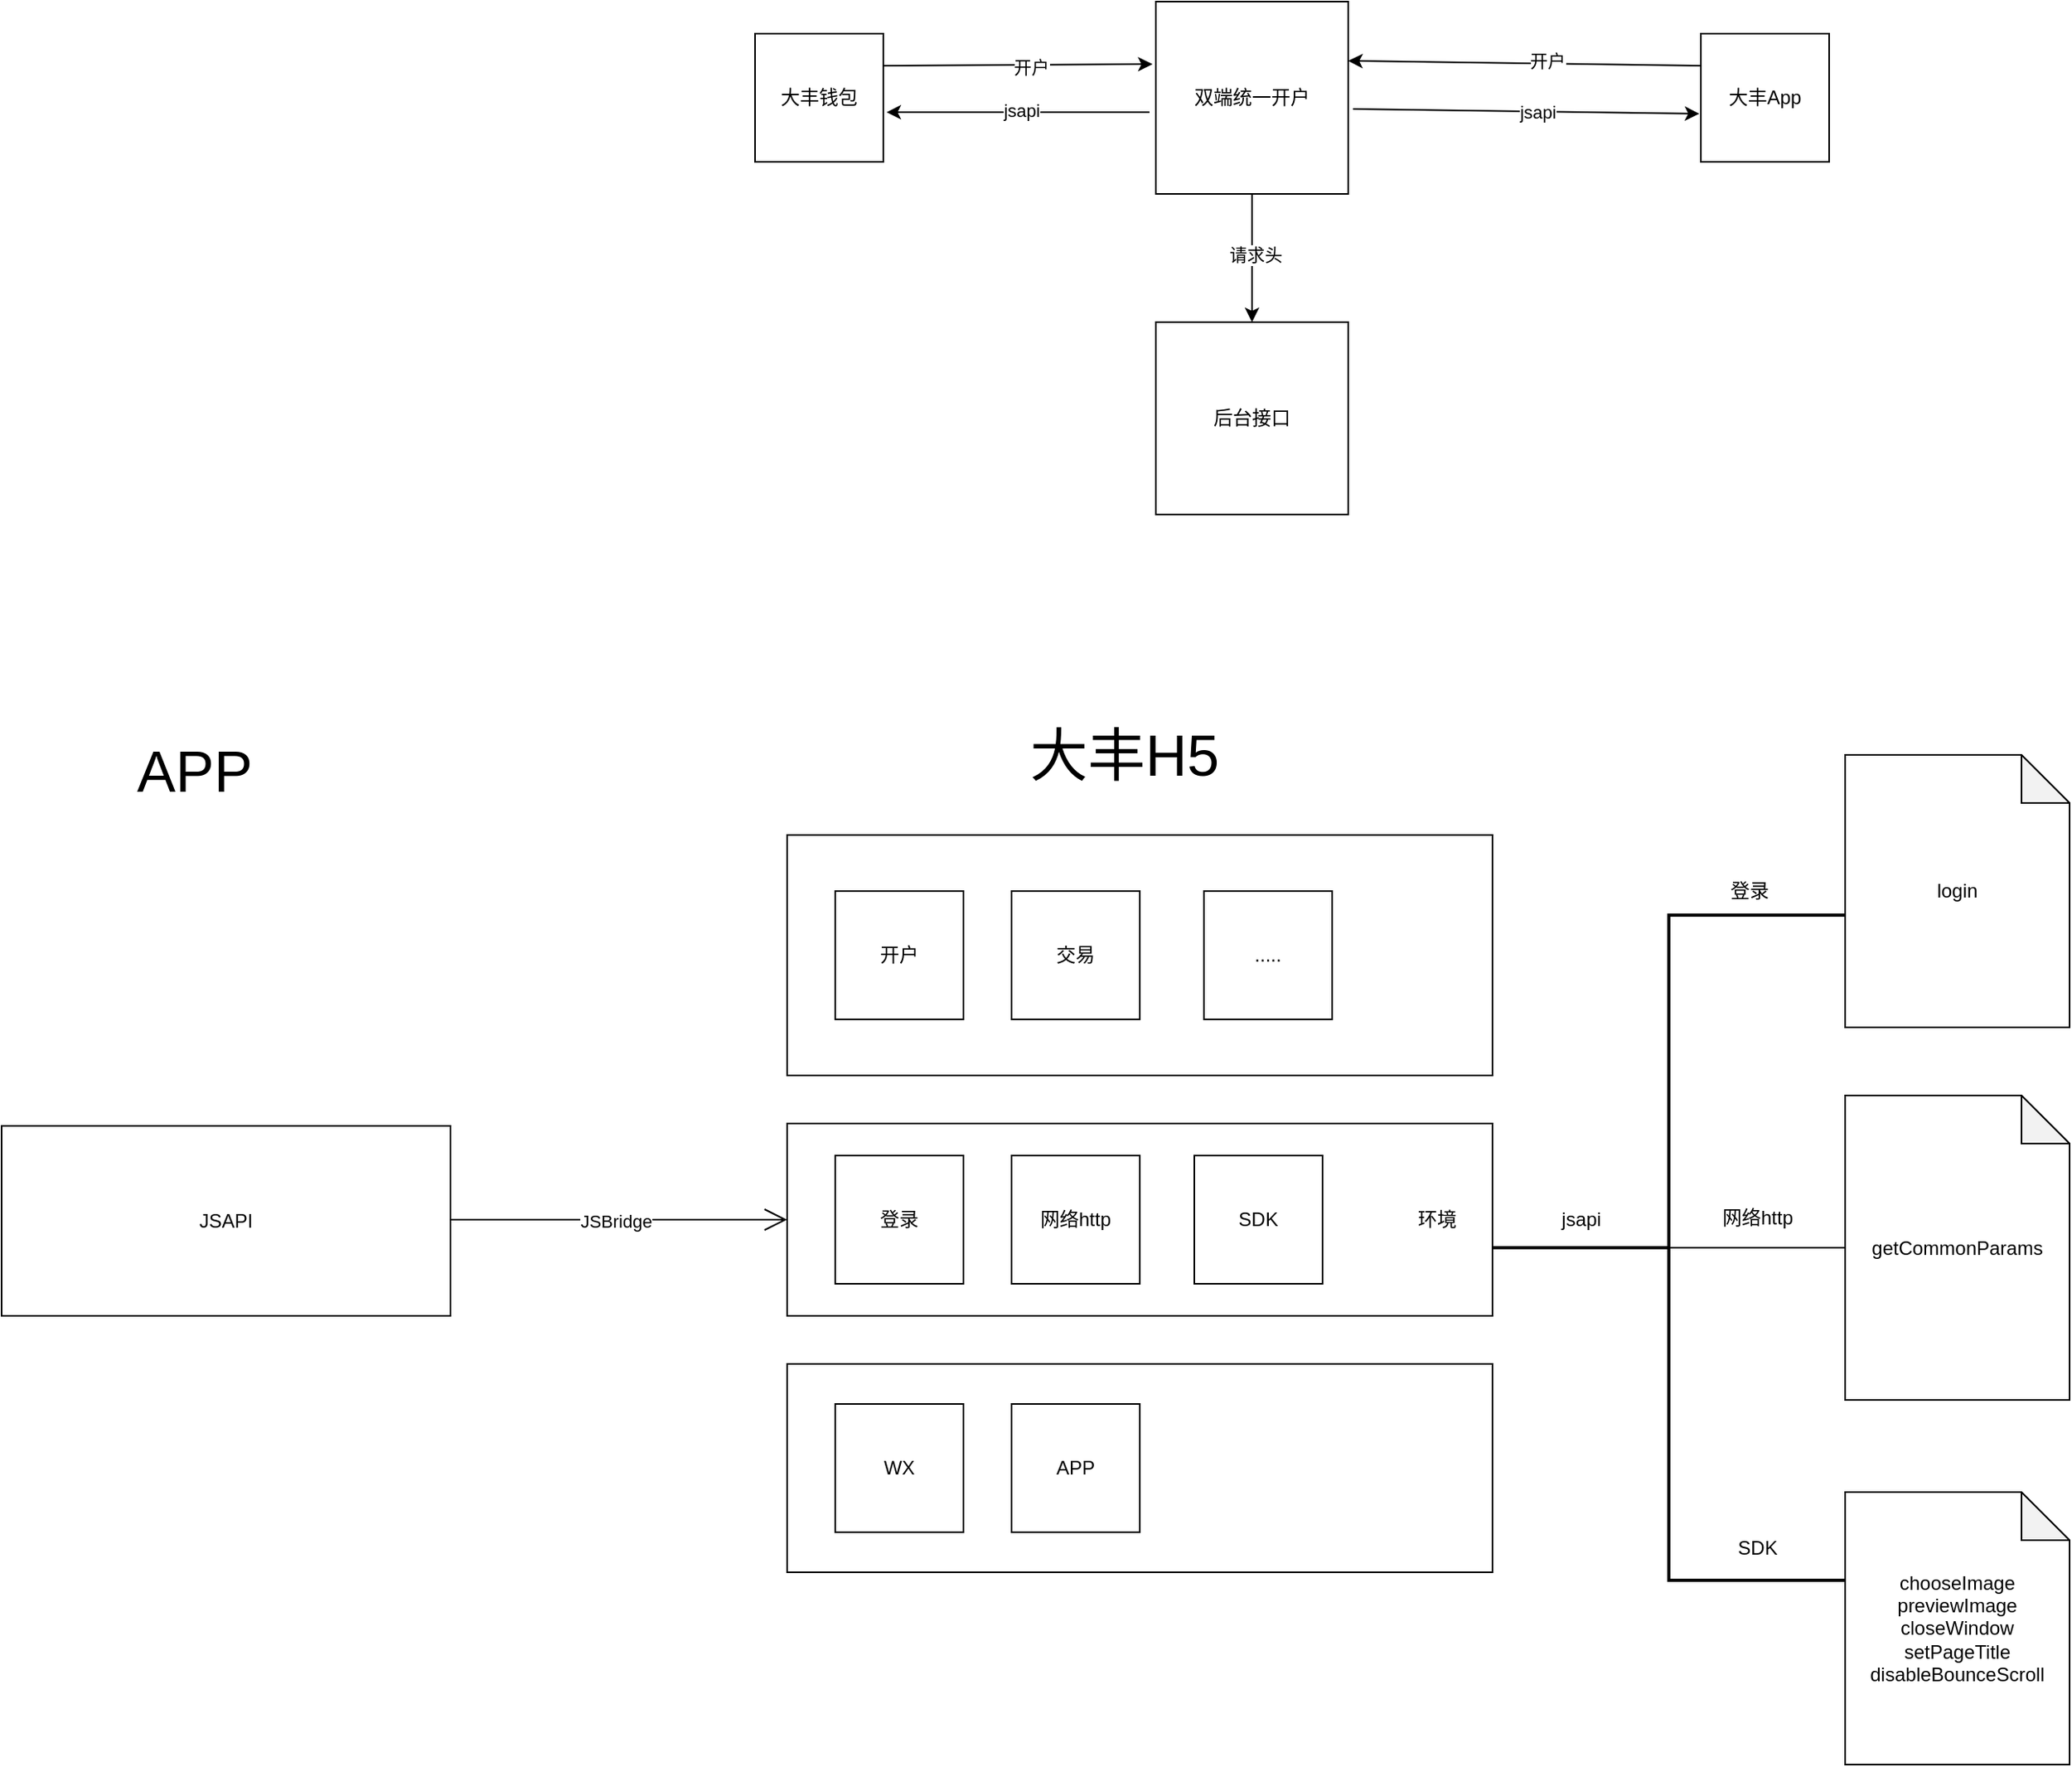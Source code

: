<mxfile version="21.1.5" type="github" pages="3">
  <diagram name="第 1 页" id="AXh3GehicBw4GmVFm9w0">
    <mxGraphModel dx="2404" dy="822" grid="1" gridSize="10" guides="1" tooltips="1" connect="1" arrows="1" fold="1" page="1" pageScale="1" pageWidth="827" pageHeight="1169" math="0" shadow="0">
      <root>
        <mxCell id="0" />
        <mxCell id="1" parent="0" />
        <mxCell id="1-wVPtT3jSuCfqSQY2wI-1" value="双端统一开户" style="whiteSpace=wrap;html=1;aspect=fixed;" parent="1" vertex="1">
          <mxGeometry x="310" y="50" width="120" height="120" as="geometry" />
        </mxCell>
        <mxCell id="1-wVPtT3jSuCfqSQY2wI-16" value="大丰钱包" style="whiteSpace=wrap;html=1;aspect=fixed;" parent="1" vertex="1">
          <mxGeometry x="60" y="70" width="80" height="80" as="geometry" />
        </mxCell>
        <mxCell id="1-wVPtT3jSuCfqSQY2wI-17" value="大丰App" style="whiteSpace=wrap;html=1;aspect=fixed;" parent="1" vertex="1">
          <mxGeometry x="650" y="70" width="80" height="80" as="geometry" />
        </mxCell>
        <mxCell id="1-wVPtT3jSuCfqSQY2wI-18" value="" style="endArrow=classic;html=1;rounded=0;entryX=-0.017;entryY=0.325;entryDx=0;entryDy=0;exitX=1;exitY=0.25;exitDx=0;exitDy=0;entryPerimeter=0;" parent="1" source="1-wVPtT3jSuCfqSQY2wI-16" target="1-wVPtT3jSuCfqSQY2wI-1" edge="1">
          <mxGeometry width="50" height="50" relative="1" as="geometry">
            <mxPoint x="160" y="110" as="sourcePoint" />
            <mxPoint x="210" y="60" as="targetPoint" />
          </mxGeometry>
        </mxCell>
        <mxCell id="1-wVPtT3jSuCfqSQY2wI-24" value="开户" style="edgeLabel;html=1;align=center;verticalAlign=middle;resizable=0;points=[];" parent="1-wVPtT3jSuCfqSQY2wI-18" vertex="1" connectable="0">
          <mxGeometry x="0.096" y="-1" relative="1" as="geometry">
            <mxPoint as="offset" />
          </mxGeometry>
        </mxCell>
        <mxCell id="1-wVPtT3jSuCfqSQY2wI-19" value="" style="endArrow=classic;html=1;rounded=0;entryX=1;entryY=0.308;entryDx=0;entryDy=0;entryPerimeter=0;exitX=0;exitY=0.25;exitDx=0;exitDy=0;" parent="1" source="1-wVPtT3jSuCfqSQY2wI-17" target="1-wVPtT3jSuCfqSQY2wI-1" edge="1">
          <mxGeometry width="50" height="50" relative="1" as="geometry">
            <mxPoint x="640" y="87" as="sourcePoint" />
            <mxPoint x="590" y="80" as="targetPoint" />
            <Array as="points" />
          </mxGeometry>
        </mxCell>
        <mxCell id="1-wVPtT3jSuCfqSQY2wI-25" value="开户" style="edgeLabel;html=1;align=center;verticalAlign=middle;resizable=0;points=[];" parent="1-wVPtT3jSuCfqSQY2wI-19" vertex="1" connectable="0">
          <mxGeometry x="-0.127" y="-2" relative="1" as="geometry">
            <mxPoint as="offset" />
          </mxGeometry>
        </mxCell>
        <mxCell id="1-wVPtT3jSuCfqSQY2wI-22" value="" style="endArrow=classic;html=1;rounded=0;entryX=1.025;entryY=0.613;entryDx=0;entryDy=0;entryPerimeter=0;exitX=-0.033;exitY=0.575;exitDx=0;exitDy=0;exitPerimeter=0;" parent="1" source="1-wVPtT3jSuCfqSQY2wI-1" target="1-wVPtT3jSuCfqSQY2wI-16" edge="1">
          <mxGeometry width="50" height="50" relative="1" as="geometry">
            <mxPoint x="200" y="170" as="sourcePoint" />
            <mxPoint x="250" y="120" as="targetPoint" />
          </mxGeometry>
        </mxCell>
        <mxCell id="1-wVPtT3jSuCfqSQY2wI-27" value="jsapi" style="edgeLabel;html=1;align=center;verticalAlign=middle;resizable=0;points=[];" parent="1-wVPtT3jSuCfqSQY2wI-22" vertex="1" connectable="0">
          <mxGeometry x="-0.024" y="-1" relative="1" as="geometry">
            <mxPoint as="offset" />
          </mxGeometry>
        </mxCell>
        <mxCell id="1-wVPtT3jSuCfqSQY2wI-23" value="" style="endArrow=classic;html=1;rounded=0;entryX=-0.012;entryY=0.625;entryDx=0;entryDy=0;exitX=1.025;exitY=0.558;exitDx=0;exitDy=0;exitPerimeter=0;entryPerimeter=0;" parent="1" source="1-wVPtT3jSuCfqSQY2wI-1" target="1-wVPtT3jSuCfqSQY2wI-17" edge="1">
          <mxGeometry width="50" height="50" relative="1" as="geometry">
            <mxPoint x="500" y="180" as="sourcePoint" />
            <mxPoint x="550" y="130" as="targetPoint" />
          </mxGeometry>
        </mxCell>
        <mxCell id="1-wVPtT3jSuCfqSQY2wI-26" value="jsapi" style="edgeLabel;html=1;align=center;verticalAlign=middle;resizable=0;points=[];" parent="1-wVPtT3jSuCfqSQY2wI-23" vertex="1" connectable="0">
          <mxGeometry x="0.065" relative="1" as="geometry">
            <mxPoint as="offset" />
          </mxGeometry>
        </mxCell>
        <mxCell id="1-wVPtT3jSuCfqSQY2wI-28" value="后台接口" style="whiteSpace=wrap;html=1;aspect=fixed;" parent="1" vertex="1">
          <mxGeometry x="310" y="250" width="120" height="120" as="geometry" />
        </mxCell>
        <mxCell id="1-wVPtT3jSuCfqSQY2wI-29" value="" style="endArrow=classic;html=1;rounded=0;entryX=0.5;entryY=0;entryDx=0;entryDy=0;exitX=0.5;exitY=1;exitDx=0;exitDy=0;" parent="1" source="1-wVPtT3jSuCfqSQY2wI-1" target="1-wVPtT3jSuCfqSQY2wI-28" edge="1">
          <mxGeometry width="50" height="50" relative="1" as="geometry">
            <mxPoint x="490" y="250" as="sourcePoint" />
            <mxPoint x="540" y="200" as="targetPoint" />
          </mxGeometry>
        </mxCell>
        <mxCell id="1-wVPtT3jSuCfqSQY2wI-30" value="请求头" style="edgeLabel;html=1;align=center;verticalAlign=middle;resizable=0;points=[];" parent="1-wVPtT3jSuCfqSQY2wI-29" vertex="1" connectable="0">
          <mxGeometry x="-0.05" y="2" relative="1" as="geometry">
            <mxPoint as="offset" />
          </mxGeometry>
        </mxCell>
        <mxCell id="1-wVPtT3jSuCfqSQY2wI-35" value="" style="rounded=0;whiteSpace=wrap;html=1;" parent="1" vertex="1">
          <mxGeometry x="80" y="750" width="440" height="120" as="geometry" />
        </mxCell>
        <mxCell id="1-wVPtT3jSuCfqSQY2wI-36" value="" style="rounded=0;whiteSpace=wrap;html=1;" parent="1" vertex="1">
          <mxGeometry x="80" y="570" width="440" height="150" as="geometry" />
        </mxCell>
        <mxCell id="1-wVPtT3jSuCfqSQY2wI-37" value="" style="rounded=0;whiteSpace=wrap;html=1;" parent="1" vertex="1">
          <mxGeometry x="80" y="900" width="440" height="130" as="geometry" />
        </mxCell>
        <mxCell id="1-wVPtT3jSuCfqSQY2wI-38" value="WX" style="whiteSpace=wrap;html=1;aspect=fixed;" parent="1" vertex="1">
          <mxGeometry x="110" y="925" width="80" height="80" as="geometry" />
        </mxCell>
        <mxCell id="1-wVPtT3jSuCfqSQY2wI-39" value="APP" style="whiteSpace=wrap;html=1;aspect=fixed;" parent="1" vertex="1">
          <mxGeometry x="220" y="925" width="80" height="80" as="geometry" />
        </mxCell>
        <mxCell id="1-wVPtT3jSuCfqSQY2wI-40" value="登录" style="whiteSpace=wrap;html=1;aspect=fixed;" parent="1" vertex="1">
          <mxGeometry x="110" y="770" width="80" height="80" as="geometry" />
        </mxCell>
        <mxCell id="1-wVPtT3jSuCfqSQY2wI-41" value="网络http" style="whiteSpace=wrap;html=1;aspect=fixed;" parent="1" vertex="1">
          <mxGeometry x="220" y="770" width="80" height="80" as="geometry" />
        </mxCell>
        <mxCell id="1-wVPtT3jSuCfqSQY2wI-42" value="SDK" style="whiteSpace=wrap;html=1;aspect=fixed;" parent="1" vertex="1">
          <mxGeometry x="334" y="770" width="80" height="80" as="geometry" />
        </mxCell>
        <mxCell id="1-wVPtT3jSuCfqSQY2wI-43" value="开户" style="whiteSpace=wrap;html=1;aspect=fixed;" parent="1" vertex="1">
          <mxGeometry x="110" y="605" width="80" height="80" as="geometry" />
        </mxCell>
        <mxCell id="1-wVPtT3jSuCfqSQY2wI-44" value="交易" style="whiteSpace=wrap;html=1;aspect=fixed;" parent="1" vertex="1">
          <mxGeometry x="220" y="605" width="80" height="80" as="geometry" />
        </mxCell>
        <mxCell id="1-wVPtT3jSuCfqSQY2wI-45" value="环境" style="text;html=1;align=center;verticalAlign=middle;resizable=0;points=[];autosize=1;strokeColor=none;fillColor=none;rotation=0;" parent="1" vertex="1">
          <mxGeometry x="460" y="795" width="50" height="30" as="geometry" />
        </mxCell>
        <mxCell id="QVazyzPKcYnizNOQCLx8-1" value="....." style="whiteSpace=wrap;html=1;aspect=fixed;" vertex="1" parent="1">
          <mxGeometry x="340" y="605" width="80" height="80" as="geometry" />
        </mxCell>
        <mxCell id="cqXWIhA1JVNvZW8O6QzL-1" value="login" style="shape=note;whiteSpace=wrap;html=1;backgroundOutline=1;darkOpacity=0.05;" vertex="1" parent="1">
          <mxGeometry x="740" y="520" width="140" height="170" as="geometry" />
        </mxCell>
        <mxCell id="cqXWIhA1JVNvZW8O6QzL-2" value="" style="strokeWidth=2;html=1;shape=mxgraph.flowchart.annotation_2;align=left;labelPosition=right;pointerEvents=1;" vertex="1" parent="1">
          <mxGeometry x="520" y="620" width="220" height="415" as="geometry" />
        </mxCell>
        <mxCell id="cqXWIhA1JVNvZW8O6QzL-3" value="" style="line;strokeWidth=1;fillColor=none;align=left;verticalAlign=middle;spacingTop=-1;spacingLeft=3;spacingRight=3;rotatable=0;labelPosition=right;points=[];portConstraint=eastwest;strokeColor=inherit;" vertex="1" parent="1">
          <mxGeometry x="620" y="823.5" width="120" height="8" as="geometry" />
        </mxCell>
        <mxCell id="cqXWIhA1JVNvZW8O6QzL-4" value="getCommonParams" style="shape=note;whiteSpace=wrap;html=1;backgroundOutline=1;darkOpacity=0.05;" vertex="1" parent="1">
          <mxGeometry x="740" y="732.5" width="140" height="190" as="geometry" />
        </mxCell>
        <mxCell id="cqXWIhA1JVNvZW8O6QzL-5" value="chooseImage&lt;br&gt;previewImage&lt;br&gt;closeWindow&lt;br&gt;setPageTitle&lt;br&gt;disableBounceScroll" style="shape=note;whiteSpace=wrap;html=1;backgroundOutline=1;darkOpacity=0.05;" vertex="1" parent="1">
          <mxGeometry x="740" y="980" width="140" height="170" as="geometry" />
        </mxCell>
        <mxCell id="cqXWIhA1JVNvZW8O6QzL-6" value="jsapi" style="text;html=1;align=center;verticalAlign=middle;resizable=0;points=[];autosize=1;strokeColor=none;fillColor=none;" vertex="1" parent="1">
          <mxGeometry x="550" y="795" width="50" height="30" as="geometry" />
        </mxCell>
        <mxCell id="cqXWIhA1JVNvZW8O6QzL-7" value="登录" style="text;html=1;align=center;verticalAlign=middle;resizable=0;points=[];autosize=1;strokeColor=none;fillColor=none;" vertex="1" parent="1">
          <mxGeometry x="655" y="590" width="50" height="30" as="geometry" />
        </mxCell>
        <mxCell id="cqXWIhA1JVNvZW8O6QzL-8" value="网络http" style="text;html=1;align=center;verticalAlign=middle;resizable=0;points=[];autosize=1;strokeColor=none;fillColor=none;" vertex="1" parent="1">
          <mxGeometry x="650" y="793.5" width="70" height="30" as="geometry" />
        </mxCell>
        <mxCell id="cqXWIhA1JVNvZW8O6QzL-9" value="SDK" style="text;html=1;align=center;verticalAlign=middle;resizable=0;points=[];autosize=1;strokeColor=none;fillColor=none;" vertex="1" parent="1">
          <mxGeometry x="660" y="1000" width="50" height="30" as="geometry" />
        </mxCell>
        <mxCell id="cqXWIhA1JVNvZW8O6QzL-10" value="JSAPI" style="rounded=0;whiteSpace=wrap;html=1;" vertex="1" parent="1">
          <mxGeometry x="-410" y="751.5" width="280" height="118.5" as="geometry" />
        </mxCell>
        <mxCell id="cqXWIhA1JVNvZW8O6QzL-11" value="&lt;font style=&quot;font-size: 36px;&quot;&gt;大丰H5&lt;/font&gt;" style="text;html=1;align=center;verticalAlign=middle;resizable=0;points=[];autosize=1;strokeColor=none;fillColor=none;" vertex="1" parent="1">
          <mxGeometry x="220" y="490" width="140" height="60" as="geometry" />
        </mxCell>
        <mxCell id="cqXWIhA1JVNvZW8O6QzL-14" value="&lt;span style=&quot;font-size: 36px;&quot;&gt;APP&lt;/span&gt;" style="text;html=1;align=center;verticalAlign=middle;resizable=0;points=[];autosize=1;strokeColor=none;fillColor=none;" vertex="1" parent="1">
          <mxGeometry x="-340" y="500" width="100" height="60" as="geometry" />
        </mxCell>
        <mxCell id="cqXWIhA1JVNvZW8O6QzL-15" value="" style="endArrow=open;endFill=1;endSize=12;html=1;rounded=0;entryX=0;entryY=0.5;entryDx=0;entryDy=0;" edge="1" parent="1" target="1-wVPtT3jSuCfqSQY2wI-35">
          <mxGeometry width="160" relative="1" as="geometry">
            <mxPoint x="-130" y="810" as="sourcePoint" />
            <mxPoint x="30" y="810" as="targetPoint" />
          </mxGeometry>
        </mxCell>
        <mxCell id="cqXWIhA1JVNvZW8O6QzL-16" value="JSBridge" style="edgeLabel;html=1;align=center;verticalAlign=middle;resizable=0;points=[];" vertex="1" connectable="0" parent="cqXWIhA1JVNvZW8O6QzL-15">
          <mxGeometry x="-0.019" y="-1" relative="1" as="geometry">
            <mxPoint as="offset" />
          </mxGeometry>
        </mxCell>
      </root>
    </mxGraphModel>
  </diagram>
  <diagram id="Os8G5Y0naBU24yG99HUs" name="第 2 页">
    <mxGraphModel dx="1577" dy="1991" grid="1" gridSize="10" guides="1" tooltips="1" connect="1" arrows="1" fold="1" page="1" pageScale="1" pageWidth="827" pageHeight="1169" math="0" shadow="0">
      <root>
        <mxCell id="0" />
        <mxCell id="1" parent="0" />
        <mxCell id="JFcsV1Ie_CkORW1EW0Ks-28" value="" style="rounded=1;whiteSpace=wrap;html=1;" vertex="1" parent="1">
          <mxGeometry x="110" y="240" width="1550" height="400" as="geometry" />
        </mxCell>
        <mxCell id="JFcsV1Ie_CkORW1EW0Ks-23" value="h5-weixin" style="whiteSpace=wrap;html=1;aspect=fixed;" vertex="1" parent="1">
          <mxGeometry x="800" y="545" width="80" height="80" as="geometry" />
        </mxCell>
        <mxCell id="JFcsV1Ie_CkORW1EW0Ks-31" value="" style="rounded=1;whiteSpace=wrap;html=1;" vertex="1" parent="1">
          <mxGeometry x="580" y="-180" width="570" height="330" as="geometry" />
        </mxCell>
        <mxCell id="JFcsV1Ie_CkORW1EW0Ks-26" value="h5-df" style="whiteSpace=wrap;html=1;aspect=fixed;" vertex="1" parent="1">
          <mxGeometry x="910" y="545" width="80" height="80" as="geometry" />
        </mxCell>
        <mxCell id="JFcsV1Ie_CkORW1EW0Ks-29" value="业务层" style="text;html=1;align=center;verticalAlign=middle;resizable=0;points=[];autosize=1;strokeColor=none;fillColor=none;" vertex="1" parent="1">
          <mxGeometry x="120" y="310" width="60" height="30" as="geometry" />
        </mxCell>
        <mxCell id="JFcsV1Ie_CkORW1EW0Ks-32" value="h5-weixin" style="whiteSpace=wrap;html=1;aspect=fixed;" vertex="1" parent="1">
          <mxGeometry x="780" y="-160" width="80" height="80" as="geometry" />
        </mxCell>
        <mxCell id="JFcsV1Ie_CkORW1EW0Ks-35" value="h5-df" style="whiteSpace=wrap;html=1;aspect=fixed;" vertex="1" parent="1">
          <mxGeometry x="890" y="-160" width="80" height="80" as="geometry" />
        </mxCell>
        <mxCell id="JFcsV1Ie_CkORW1EW0Ks-36" value="数据层" style="text;html=1;align=center;verticalAlign=middle;resizable=0;points=[];autosize=1;strokeColor=none;fillColor=none;" vertex="1" parent="1">
          <mxGeometry x="591" y="-130" width="60" height="30" as="geometry" />
        </mxCell>
        <mxCell id="JFcsV1Ie_CkORW1EW0Ks-18" value="&lt;p style=&quot;margin:0px;margin-top:4px;text-align:center;&quot;&gt;&lt;i&gt;&amp;lt;&amp;lt;Interface&amp;gt;&amp;gt;&lt;/i&gt;&lt;br&gt;&lt;b&gt;Interface&lt;/b&gt;&lt;/p&gt;&lt;hr size=&quot;1&quot;&gt;&lt;p style=&quot;margin:0px;margin-left:4px;&quot;&gt;+&amp;nbsp;jsApiList: Array&lt;/p&gt;&lt;p style=&quot;margin:0px;margin-left:4px;&quot;&gt;+&amp;nbsp;sdk:&amp;nbsp;any&lt;/p&gt;&lt;hr size=&quot;1&quot;&gt;&lt;p style=&quot;margin:0px;margin-left:4px;&quot;&gt;+&amp;nbsp;initSdk()&lt;/p&gt;" style="verticalAlign=top;align=left;overflow=fill;fontSize=12;fontFamily=Helvetica;html=1;whiteSpace=wrap;" vertex="1" parent="1">
          <mxGeometry x="780" y="-20" width="190" height="140" as="geometry" />
        </mxCell>
        <mxCell id="JFcsV1Ie_CkORW1EW0Ks-41" value="宿主类" style="swimlane;fontStyle=1;align=center;verticalAlign=top;childLayout=stackLayout;horizontal=1;startSize=26;horizontalStack=0;resizeParent=1;resizeParentMax=0;resizeLast=0;collapsible=1;marginBottom=0;whiteSpace=wrap;html=1;" vertex="1" parent="1">
          <mxGeometry x="815" y="270" width="160" height="190" as="geometry">
            <mxRectangle x="316" y="240" width="70" height="30" as="alternateBounds" />
          </mxGeometry>
        </mxCell>
        <mxCell id="JFcsV1Ie_CkORW1EW0Ks-42" value="+&amp;nbsp;sdk:&amp;nbsp;any" style="text;strokeColor=none;fillColor=none;align=left;verticalAlign=top;spacingLeft=4;spacingRight=4;overflow=hidden;rotatable=0;points=[[0,0.5],[1,0.5]];portConstraint=eastwest;whiteSpace=wrap;html=1;" vertex="1" parent="JFcsV1Ie_CkORW1EW0Ks-41">
          <mxGeometry y="26" width="160" height="26" as="geometry" />
        </mxCell>
        <mxCell id="JFcsV1Ie_CkORW1EW0Ks-48" value="+&amp;nbsp;login:&amp;nbsp;any" style="text;strokeColor=none;fillColor=none;align=left;verticalAlign=top;spacingLeft=4;spacingRight=4;overflow=hidden;rotatable=0;points=[[0,0.5],[1,0.5]];portConstraint=eastwest;whiteSpace=wrap;html=1;" vertex="1" parent="JFcsV1Ie_CkORW1EW0Ks-41">
          <mxGeometry y="52" width="160" height="26" as="geometry" />
        </mxCell>
        <mxCell id="JFcsV1Ie_CkORW1EW0Ks-49" value="+&amp;nbsp;showTabBar:&amp;nbsp;any" style="text;strokeColor=none;fillColor=none;align=left;verticalAlign=top;spacingLeft=4;spacingRight=4;overflow=hidden;rotatable=0;points=[[0,0.5],[1,0.5]];portConstraint=eastwest;whiteSpace=wrap;html=1;" vertex="1" parent="JFcsV1Ie_CkORW1EW0Ks-41">
          <mxGeometry y="78" width="160" height="26" as="geometry" />
        </mxCell>
        <mxCell id="JFcsV1Ie_CkORW1EW0Ks-50" value="+&amp;nbsp;onLaunch: () =&amp;gt; void" style="text;strokeColor=none;fillColor=none;align=left;verticalAlign=top;spacingLeft=4;spacingRight=4;overflow=hidden;rotatable=0;points=[[0,0.5],[1,0.5]];portConstraint=eastwest;whiteSpace=wrap;html=1;" vertex="1" parent="JFcsV1Ie_CkORW1EW0Ks-41">
          <mxGeometry y="104" width="160" height="26" as="geometry" />
        </mxCell>
        <mxCell id="JFcsV1Ie_CkORW1EW0Ks-51" value="+&amp;nbsp;onBind: () =&amp;gt; void" style="text;strokeColor=none;fillColor=none;align=left;verticalAlign=top;spacingLeft=4;spacingRight=4;overflow=hidden;rotatable=0;points=[[0,0.5],[1,0.5]];portConstraint=eastwest;whiteSpace=wrap;html=1;" vertex="1" parent="JFcsV1Ie_CkORW1EW0Ks-41">
          <mxGeometry y="130" width="160" height="26" as="geometry" />
        </mxCell>
        <mxCell id="JFcsV1Ie_CkORW1EW0Ks-52" value="+&amp;nbsp;onUnBind: () =&amp;gt; void" style="text;strokeColor=none;fillColor=none;align=left;verticalAlign=top;spacingLeft=4;spacingRight=4;overflow=hidden;rotatable=0;points=[[0,0.5],[1,0.5]];portConstraint=eastwest;whiteSpace=wrap;html=1;" vertex="1" parent="JFcsV1Ie_CkORW1EW0Ks-41">
          <mxGeometry y="156" width="160" height="26" as="geometry" />
        </mxCell>
        <mxCell id="JFcsV1Ie_CkORW1EW0Ks-43" value="" style="line;strokeWidth=1;fillColor=none;align=left;verticalAlign=middle;spacingTop=-1;spacingLeft=3;spacingRight=3;rotatable=0;labelPosition=right;points=[];portConstraint=eastwest;strokeColor=inherit;" vertex="1" parent="JFcsV1Ie_CkORW1EW0Ks-41">
          <mxGeometry y="182" width="160" height="8" as="geometry" />
        </mxCell>
        <mxCell id="JFcsV1Ie_CkORW1EW0Ks-46" value="" style="endArrow=block;endFill=1;html=1;edgeStyle=orthogonalEdgeStyle;align=left;verticalAlign=top;rounded=0;entryX=0.5;entryY=1;entryDx=0;entryDy=0;exitX=0.494;exitY=-0.002;exitDx=0;exitDy=0;exitPerimeter=0;" edge="1" parent="1" source="JFcsV1Ie_CkORW1EW0Ks-28" target="JFcsV1Ie_CkORW1EW0Ks-18">
          <mxGeometry x="-1" relative="1" as="geometry">
            <mxPoint x="875" y="230" as="sourcePoint" />
            <mxPoint x="290" y="270" as="targetPoint" />
          </mxGeometry>
        </mxCell>
        <mxCell id="JFcsV1Ie_CkORW1EW0Ks-47" value="1" style="edgeLabel;resizable=0;html=1;align=left;verticalAlign=bottom;" connectable="0" vertex="1" parent="JFcsV1Ie_CkORW1EW0Ks-46">
          <mxGeometry x="-1" relative="1" as="geometry" />
        </mxCell>
        <mxCell id="JFcsV1Ie_CkORW1EW0Ks-117" value="1" style="edgeLabel;html=1;align=center;verticalAlign=middle;resizable=0;points=[];" vertex="1" connectable="0" parent="JFcsV1Ie_CkORW1EW0Ks-46">
          <mxGeometry x="0.663" y="-3" relative="1" as="geometry">
            <mxPoint as="offset" />
          </mxGeometry>
        </mxCell>
        <mxCell id="JFcsV1Ie_CkORW1EW0Ks-57" value="Extends" style="endArrow=block;endSize=16;endFill=0;html=1;rounded=0;exitX=0.5;exitY=0;exitDx=0;exitDy=0;entryX=0.819;entryY=1;entryDx=0;entryDy=0;entryPerimeter=0;" edge="1" parent="1" source="JFcsV1Ie_CkORW1EW0Ks-26" target="JFcsV1Ie_CkORW1EW0Ks-43">
          <mxGeometry width="160" relative="1" as="geometry">
            <mxPoint x="915" y="480" as="sourcePoint" />
            <mxPoint x="1089" y="530" as="targetPoint" />
          </mxGeometry>
        </mxCell>
        <mxCell id="JFcsV1Ie_CkORW1EW0Ks-58" value="Extends" style="endArrow=block;endSize=16;endFill=0;html=1;rounded=0;exitX=0.5;exitY=0;exitDx=0;exitDy=0;" edge="1" parent="1" source="JFcsV1Ie_CkORW1EW0Ks-23">
          <mxGeometry width="160" relative="1" as="geometry">
            <mxPoint x="925" y="490" as="sourcePoint" />
            <mxPoint x="839" y="460" as="targetPoint" />
          </mxGeometry>
        </mxCell>
        <mxCell id="JFcsV1Ie_CkORW1EW0Ks-62" value="" style="endArrow=block;dashed=1;endFill=0;endSize=12;html=1;rounded=0;entryX=0.25;entryY=0;entryDx=0;entryDy=0;exitX=0.5;exitY=1;exitDx=0;exitDy=0;" edge="1" parent="1" source="JFcsV1Ie_CkORW1EW0Ks-32" target="JFcsV1Ie_CkORW1EW0Ks-18">
          <mxGeometry width="160" relative="1" as="geometry">
            <mxPoint x="832" y="-65" as="sourcePoint" />
            <mxPoint x="885" y="-10" as="targetPoint" />
          </mxGeometry>
        </mxCell>
        <mxCell id="JFcsV1Ie_CkORW1EW0Ks-64" value="" style="endArrow=block;dashed=1;endFill=0;endSize=12;html=1;rounded=0;exitX=0.5;exitY=1;exitDx=0;exitDy=0;entryX=0.75;entryY=0;entryDx=0;entryDy=0;" edge="1" parent="1" source="JFcsV1Ie_CkORW1EW0Ks-35" target="JFcsV1Ie_CkORW1EW0Ks-18">
          <mxGeometry width="160" relative="1" as="geometry">
            <mxPoint x="842" y="-55" as="sourcePoint" />
            <mxPoint x="848" as="targetPoint" />
          </mxGeometry>
        </mxCell>
        <mxCell id="JFcsV1Ie_CkORW1EW0Ks-100" value="h5-weixin" style="whiteSpace=wrap;html=1;aspect=fixed;" vertex="1" parent="1">
          <mxGeometry x="300" y="545" width="80" height="80" as="geometry" />
        </mxCell>
        <mxCell id="JFcsV1Ie_CkORW1EW0Ks-103" value="h5-df" style="whiteSpace=wrap;html=1;aspect=fixed;" vertex="1" parent="1">
          <mxGeometry x="414" y="545" width="80" height="80" as="geometry" />
        </mxCell>
        <mxCell id="JFcsV1Ie_CkORW1EW0Ks-104" value="SDK" style="swimlane;fontStyle=1;align=center;verticalAlign=top;childLayout=stackLayout;horizontal=1;startSize=26;horizontalStack=0;resizeParent=1;resizeParentMax=0;resizeLast=0;collapsible=1;marginBottom=0;whiteSpace=wrap;html=1;" vertex="1" parent="1">
          <mxGeometry x="317" y="290" width="160" height="164" as="geometry">
            <mxRectangle x="316" y="240" width="70" height="30" as="alternateBounds" />
          </mxGeometry>
        </mxCell>
        <mxCell id="JFcsV1Ie_CkORW1EW0Ks-105" value="+ &amp;nbsp;sdk:&amp;nbsp;any" style="text;strokeColor=none;fillColor=none;align=left;verticalAlign=top;spacingLeft=4;spacingRight=4;overflow=hidden;rotatable=0;points=[[0,0.5],[1,0.5]];portConstraint=eastwest;whiteSpace=wrap;html=1;" vertex="1" parent="JFcsV1Ie_CkORW1EW0Ks-104">
          <mxGeometry y="26" width="160" height="26" as="geometry" />
        </mxCell>
        <mxCell id="JFcsV1Ie_CkORW1EW0Ks-118" value="+&amp;nbsp;chooseImage:&amp;nbsp;any" style="text;strokeColor=none;fillColor=none;align=left;verticalAlign=top;spacingLeft=4;spacingRight=4;overflow=hidden;rotatable=0;points=[[0,0.5],[1,0.5]];portConstraint=eastwest;whiteSpace=wrap;html=1;" vertex="1" parent="JFcsV1Ie_CkORW1EW0Ks-104">
          <mxGeometry y="52" width="160" height="26" as="geometry" />
        </mxCell>
        <mxCell id="JFcsV1Ie_CkORW1EW0Ks-106" value="+&amp;nbsp;previewImage:&amp;nbsp;any" style="text;strokeColor=none;fillColor=none;align=left;verticalAlign=top;spacingLeft=4;spacingRight=4;overflow=hidden;rotatable=0;points=[[0,0.5],[1,0.5]];portConstraint=eastwest;whiteSpace=wrap;html=1;" vertex="1" parent="JFcsV1Ie_CkORW1EW0Ks-104">
          <mxGeometry y="78" width="160" height="26" as="geometry" />
        </mxCell>
        <mxCell id="JFcsV1Ie_CkORW1EW0Ks-107" value="+&amp;nbsp;closeWindow:&amp;nbsp;any" style="text;strokeColor=none;fillColor=none;align=left;verticalAlign=top;spacingLeft=4;spacingRight=4;overflow=hidden;rotatable=0;points=[[0,0.5],[1,0.5]];portConstraint=eastwest;whiteSpace=wrap;html=1;" vertex="1" parent="JFcsV1Ie_CkORW1EW0Ks-104">
          <mxGeometry y="104" width="160" height="26" as="geometry" />
        </mxCell>
        <mxCell id="JFcsV1Ie_CkORW1EW0Ks-108" value="+&amp;nbsp;openHorizonWebView:&amp;nbsp;any" style="text;strokeColor=none;fillColor=none;align=left;verticalAlign=top;spacingLeft=4;spacingRight=4;overflow=hidden;rotatable=0;points=[[0,0.5],[1,0.5]];portConstraint=eastwest;whiteSpace=wrap;html=1;" vertex="1" parent="JFcsV1Ie_CkORW1EW0Ks-104">
          <mxGeometry y="130" width="160" height="26" as="geometry" />
        </mxCell>
        <mxCell id="JFcsV1Ie_CkORW1EW0Ks-111" value="" style="line;strokeWidth=1;fillColor=none;align=left;verticalAlign=middle;spacingTop=-1;spacingLeft=3;spacingRight=3;rotatable=0;labelPosition=right;points=[];portConstraint=eastwest;strokeColor=inherit;" vertex="1" parent="JFcsV1Ie_CkORW1EW0Ks-104">
          <mxGeometry y="156" width="160" height="8" as="geometry" />
        </mxCell>
        <mxCell id="JFcsV1Ie_CkORW1EW0Ks-114" value="Extends" style="endArrow=block;endSize=16;endFill=0;html=1;rounded=0;exitX=0.5;exitY=0;exitDx=0;exitDy=0;entryX=0.819;entryY=1;entryDx=0;entryDy=0;entryPerimeter=0;" edge="1" parent="1" source="JFcsV1Ie_CkORW1EW0Ks-103" target="JFcsV1Ie_CkORW1EW0Ks-111">
          <mxGeometry width="160" relative="1" as="geometry">
            <mxPoint x="415" y="480" as="sourcePoint" />
            <mxPoint x="589" y="530" as="targetPoint" />
          </mxGeometry>
        </mxCell>
        <mxCell id="JFcsV1Ie_CkORW1EW0Ks-115" value="Extends" style="endArrow=block;endSize=16;endFill=0;html=1;rounded=0;exitX=0.5;exitY=0;exitDx=0;exitDy=0;" edge="1" parent="1" source="JFcsV1Ie_CkORW1EW0Ks-100">
          <mxGeometry width="160" relative="1" as="geometry">
            <mxPoint x="425" y="490" as="sourcePoint" />
            <mxPoint x="339" y="460" as="targetPoint" />
          </mxGeometry>
        </mxCell>
        <mxCell id="JFcsV1Ie_CkORW1EW0Ks-119" value="h5-weixin" style="whiteSpace=wrap;html=1;aspect=fixed;" vertex="1" parent="1">
          <mxGeometry x="1310" y="535" width="80" height="80" as="geometry" />
        </mxCell>
        <mxCell id="JFcsV1Ie_CkORW1EW0Ks-122" value="h5-df" style="whiteSpace=wrap;html=1;aspect=fixed;" vertex="1" parent="1">
          <mxGeometry x="1460" y="535" width="80" height="80" as="geometry" />
        </mxCell>
        <mxCell id="JFcsV1Ie_CkORW1EW0Ks-123" value="登录" style="swimlane;fontStyle=1;align=center;verticalAlign=top;childLayout=stackLayout;horizontal=1;startSize=26;horizontalStack=0;resizeParent=1;resizeParentMax=0;resizeLast=0;collapsible=1;marginBottom=0;whiteSpace=wrap;html=1;" vertex="1" parent="1">
          <mxGeometry x="1340" y="310" width="160" height="138" as="geometry">
            <mxRectangle x="316" y="240" width="70" height="30" as="alternateBounds" />
          </mxGeometry>
        </mxCell>
        <mxCell id="JFcsV1Ie_CkORW1EW0Ks-124" value="+&amp;nbsp;isLogin: bool" style="text;strokeColor=none;fillColor=none;align=left;verticalAlign=top;spacingLeft=4;spacingRight=4;overflow=hidden;rotatable=0;points=[[0,0.5],[1,0.5]];portConstraint=eastwest;whiteSpace=wrap;html=1;" vertex="1" parent="JFcsV1Ie_CkORW1EW0Ks-123">
          <mxGeometry y="26" width="160" height="26" as="geometry" />
        </mxCell>
        <mxCell id="JFcsV1Ie_CkORW1EW0Ks-125" value="+&amp;nbsp;getCode:&amp;nbsp;any" style="text;strokeColor=none;fillColor=none;align=left;verticalAlign=top;spacingLeft=4;spacingRight=4;overflow=hidden;rotatable=0;points=[[0,0.5],[1,0.5]];portConstraint=eastwest;whiteSpace=wrap;html=1;" vertex="1" parent="JFcsV1Ie_CkORW1EW0Ks-123">
          <mxGeometry y="52" width="160" height="26" as="geometry" />
        </mxCell>
        <mxCell id="JFcsV1Ie_CkORW1EW0Ks-126" value="+&amp;nbsp;login:&amp;nbsp;any" style="text;strokeColor=none;fillColor=none;align=left;verticalAlign=top;spacingLeft=4;spacingRight=4;overflow=hidden;rotatable=0;points=[[0,0.5],[1,0.5]];portConstraint=eastwest;whiteSpace=wrap;html=1;" vertex="1" parent="JFcsV1Ie_CkORW1EW0Ks-123">
          <mxGeometry y="78" width="160" height="26" as="geometry" />
        </mxCell>
        <mxCell id="JFcsV1Ie_CkORW1EW0Ks-127" value="+&amp;nbsp;afterLogin: () =&amp;gt; void" style="text;strokeColor=none;fillColor=none;align=left;verticalAlign=top;spacingLeft=4;spacingRight=4;overflow=hidden;rotatable=0;points=[[0,0.5],[1,0.5]];portConstraint=eastwest;whiteSpace=wrap;html=1;" vertex="1" parent="JFcsV1Ie_CkORW1EW0Ks-123">
          <mxGeometry y="104" width="160" height="26" as="geometry" />
        </mxCell>
        <mxCell id="JFcsV1Ie_CkORW1EW0Ks-130" value="" style="line;strokeWidth=1;fillColor=none;align=left;verticalAlign=middle;spacingTop=-1;spacingLeft=3;spacingRight=3;rotatable=0;labelPosition=right;points=[];portConstraint=eastwest;strokeColor=inherit;" vertex="1" parent="JFcsV1Ie_CkORW1EW0Ks-123">
          <mxGeometry y="130" width="160" height="8" as="geometry" />
        </mxCell>
        <mxCell id="JFcsV1Ie_CkORW1EW0Ks-133" value="Extends" style="endArrow=block;endSize=16;endFill=0;html=1;rounded=0;exitX=0.5;exitY=0;exitDx=0;exitDy=0;" edge="1" parent="1" source="JFcsV1Ie_CkORW1EW0Ks-122">
          <mxGeometry width="160" relative="1" as="geometry">
            <mxPoint x="1425" y="480" as="sourcePoint" />
            <mxPoint x="1500" y="450" as="targetPoint" />
          </mxGeometry>
        </mxCell>
        <mxCell id="JFcsV1Ie_CkORW1EW0Ks-134" value="Extends" style="endArrow=block;endSize=16;endFill=0;html=1;rounded=0;exitX=0.5;exitY=0;exitDx=0;exitDy=0;" edge="1" parent="1" source="JFcsV1Ie_CkORW1EW0Ks-119">
          <mxGeometry width="160" relative="1" as="geometry">
            <mxPoint x="1435" y="490" as="sourcePoint" />
            <mxPoint x="1349" y="460" as="targetPoint" />
          </mxGeometry>
        </mxCell>
        <mxCell id="JCpo4il6JC8woXUN9aue-1" value="" style="endArrow=open;endFill=1;endSize=12;html=1;rounded=0;entryX=-0.025;entryY=0.769;entryDx=0;entryDy=0;entryPerimeter=0;" edge="1" parent="1" target="JFcsV1Ie_CkORW1EW0Ks-125">
          <mxGeometry width="160" relative="1" as="geometry">
            <mxPoint x="980" y="380" as="sourcePoint" />
            <mxPoint x="1330" y="370" as="targetPoint" />
          </mxGeometry>
        </mxCell>
        <mxCell id="JCpo4il6JC8woXUN9aue-2" value="" style="endArrow=open;endFill=1;endSize=12;html=1;rounded=0;entryX=1;entryY=0.5;entryDx=0;entryDy=0;" edge="1" parent="1" target="JFcsV1Ie_CkORW1EW0Ks-106">
          <mxGeometry width="160" relative="1" as="geometry">
            <mxPoint x="810" y="380" as="sourcePoint" />
            <mxPoint x="1340" y="380" as="targetPoint" />
          </mxGeometry>
        </mxCell>
      </root>
    </mxGraphModel>
  </diagram>
  <diagram id="PaUstmof9E0MY2lUFWom" name="第 3 页">
    <mxGraphModel dx="1577" dy="822" grid="1" gridSize="10" guides="1" tooltips="1" connect="1" arrows="1" fold="1" page="1" pageScale="1" pageWidth="827" pageHeight="1169" math="0" shadow="0">
      <root>
        <mxCell id="0" />
        <mxCell id="1" parent="0" />
        <mxCell id="9BLjpIVopT5HUVezvgKf-2" value="判断能否拿到cookie？" style="rhombus;whiteSpace=wrap;html=1;" vertex="1" parent="1">
          <mxGeometry x="155" y="450" width="90" height="90" as="geometry" />
        </mxCell>
        <mxCell id="9BLjpIVopT5HUVezvgKf-3" value="initSDK" style="whiteSpace=wrap;html=1;aspect=fixed;" vertex="1" parent="1">
          <mxGeometry x="180" y="620" width="80" height="80" as="geometry" />
        </mxCell>
        <mxCell id="9BLjpIVopT5HUVezvgKf-5" value="静默登录，调用ams_gzh_login.fcgi接口获取登录态" style="whiteSpace=wrap;html=1;aspect=fixed;" vertex="1" parent="1">
          <mxGeometry x="390" y="450" width="120" height="120" as="geometry" />
        </mxCell>
        <mxCell id="9BLjpIVopT5HUVezvgKf-6" value="" style="endArrow=classic;html=1;rounded=0;exitX=1;exitY=0.5;exitDx=0;exitDy=0;entryX=-0.033;entryY=0.383;entryDx=0;entryDy=0;entryPerimeter=0;" edge="1" parent="1" source="9BLjpIVopT5HUVezvgKf-2" target="9BLjpIVopT5HUVezvgKf-5">
          <mxGeometry width="50" height="50" relative="1" as="geometry">
            <mxPoint x="330" y="610" as="sourcePoint" />
            <mxPoint x="380" y="560" as="targetPoint" />
          </mxGeometry>
        </mxCell>
        <mxCell id="9BLjpIVopT5HUVezvgKf-7" value="" style="endArrow=classic;html=1;rounded=0;exitX=0.5;exitY=1;exitDx=0;exitDy=0;entryX=0.25;entryY=0;entryDx=0;entryDy=0;" edge="1" parent="1" source="9BLjpIVopT5HUVezvgKf-2" target="9BLjpIVopT5HUVezvgKf-3">
          <mxGeometry width="50" height="50" relative="1" as="geometry">
            <mxPoint x="-30" y="610" as="sourcePoint" />
            <mxPoint x="20" y="560" as="targetPoint" />
          </mxGeometry>
        </mxCell>
        <mxCell id="9BLjpIVopT5HUVezvgKf-9" value="" style="endArrow=classic;html=1;rounded=0;exitX=-0.017;exitY=0.667;exitDx=0;exitDy=0;entryX=0.75;entryY=0;entryDx=0;entryDy=0;exitPerimeter=0;" edge="1" parent="1" source="9BLjpIVopT5HUVezvgKf-5" target="9BLjpIVopT5HUVezvgKf-3">
          <mxGeometry width="50" height="50" relative="1" as="geometry">
            <mxPoint x="380" y="650" as="sourcePoint" />
            <mxPoint x="240" y="610" as="targetPoint" />
            <Array as="points">
              <mxPoint x="240" y="530" />
            </Array>
          </mxGeometry>
        </mxCell>
        <mxCell id="9BLjpIVopT5HUVezvgKf-13" value="WX注入cookie" style="whiteSpace=wrap;html=1;aspect=fixed;" vertex="1" parent="1">
          <mxGeometry x="160" y="300" width="80" height="80" as="geometry" />
        </mxCell>
        <mxCell id="9BLjpIVopT5HUVezvgKf-14" value="启动公众号" style="whiteSpace=wrap;html=1;aspect=fixed;" vertex="1" parent="1">
          <mxGeometry x="160" y="150" width="80" height="80" as="geometry" />
        </mxCell>
        <mxCell id="9BLjpIVopT5HUVezvgKf-15" value="" style="endArrow=classic;html=1;rounded=0;exitX=0.5;exitY=1;exitDx=0;exitDy=0;entryX=0.5;entryY=0;entryDx=0;entryDy=0;" edge="1" parent="1" source="9BLjpIVopT5HUVezvgKf-14" target="9BLjpIVopT5HUVezvgKf-13">
          <mxGeometry width="50" height="50" relative="1" as="geometry">
            <mxPoint x="280" y="280" as="sourcePoint" />
            <mxPoint x="330" y="230" as="targetPoint" />
          </mxGeometry>
        </mxCell>
        <mxCell id="9BLjpIVopT5HUVezvgKf-16" value="" style="endArrow=classic;html=1;rounded=0;exitX=0.5;exitY=1;exitDx=0;exitDy=0;entryX=0.5;entryY=0;entryDx=0;entryDy=0;" edge="1" parent="1">
          <mxGeometry width="50" height="50" relative="1" as="geometry">
            <mxPoint x="199.5" y="380" as="sourcePoint" />
            <mxPoint x="199.5" y="450" as="targetPoint" />
          </mxGeometry>
        </mxCell>
        <mxCell id="9BLjpIVopT5HUVezvgKf-17" value="" style="strokeWidth=2;html=1;shape=mxgraph.flowchart.annotation_2;align=left;labelPosition=right;pointerEvents=1;" vertex="1" parent="1">
          <mxGeometry x="240" y="290" width="50" height="100" as="geometry" />
        </mxCell>
        <mxCell id="9BLjpIVopT5HUVezvgKf-18" value="opened" style="text;html=1;align=center;verticalAlign=middle;resizable=0;points=[];autosize=1;strokeColor=none;fillColor=none;" vertex="1" parent="1">
          <mxGeometry x="290" y="275" width="60" height="30" as="geometry" />
        </mxCell>
        <mxCell id="9BLjpIVopT5HUVezvgKf-19" value="&lt;p style=&quot;margin: 0px; font-stretch: normal; font-size: 13px; line-height: normal; font-family: &amp;quot;Helvetica Neue&amp;quot;;&quot;&gt;app_session_key&lt;/p&gt;" style="text;html=1;align=center;verticalAlign=middle;resizable=0;points=[];autosize=1;strokeColor=none;fillColor=none;" vertex="1" parent="1">
          <mxGeometry x="280" y="305" width="130" height="30" as="geometry" />
        </mxCell>
        <mxCell id="9BLjpIVopT5HUVezvgKf-20" value="uid" style="text;html=1;align=center;verticalAlign=middle;resizable=0;points=[];autosize=1;strokeColor=none;fillColor=none;" vertex="1" parent="1">
          <mxGeometry x="290" y="345" width="40" height="30" as="geometry" />
        </mxCell>
        <mxCell id="9BLjpIVopT5HUVezvgKf-21" value="appid" style="text;html=1;align=center;verticalAlign=middle;resizable=0;points=[];autosize=1;strokeColor=none;fillColor=none;" vertex="1" parent="1">
          <mxGeometry x="290" y="375" width="50" height="30" as="geometry" />
        </mxCell>
        <mxCell id="9BLjpIVopT5HUVezvgKf-24" value="判断能否拿到cookie？" style="rhombus;whiteSpace=wrap;html=1;" vertex="1" parent="1">
          <mxGeometry x="630" y="440" width="90" height="90" as="geometry" />
        </mxCell>
        <mxCell id="9BLjpIVopT5HUVezvgKf-25" value="initSDK" style="whiteSpace=wrap;html=1;aspect=fixed;" vertex="1" parent="1">
          <mxGeometry x="655" y="610" width="80" height="80" as="geometry" />
        </mxCell>
        <mxCell id="9BLjpIVopT5HUVezvgKf-26" value="静默登录，调用ams_gzh_login.fcgi接口获取登录态" style="whiteSpace=wrap;html=1;aspect=fixed;" vertex="1" parent="1">
          <mxGeometry x="865" y="440" width="120" height="120" as="geometry" />
        </mxCell>
        <mxCell id="9BLjpIVopT5HUVezvgKf-27" value="" style="endArrow=classic;html=1;rounded=0;exitX=1;exitY=0.5;exitDx=0;exitDy=0;entryX=-0.033;entryY=0.383;entryDx=0;entryDy=0;entryPerimeter=0;" edge="1" parent="1" source="9BLjpIVopT5HUVezvgKf-24" target="9BLjpIVopT5HUVezvgKf-26">
          <mxGeometry width="50" height="50" relative="1" as="geometry">
            <mxPoint x="805" y="600" as="sourcePoint" />
            <mxPoint x="855" y="550" as="targetPoint" />
          </mxGeometry>
        </mxCell>
        <mxCell id="9BLjpIVopT5HUVezvgKf-28" value="" style="endArrow=classic;html=1;rounded=0;exitX=0.5;exitY=1;exitDx=0;exitDy=0;entryX=0.25;entryY=0;entryDx=0;entryDy=0;" edge="1" parent="1" source="9BLjpIVopT5HUVezvgKf-24" target="9BLjpIVopT5HUVezvgKf-25">
          <mxGeometry width="50" height="50" relative="1" as="geometry">
            <mxPoint x="445" y="600" as="sourcePoint" />
            <mxPoint x="495" y="550" as="targetPoint" />
          </mxGeometry>
        </mxCell>
        <mxCell id="9BLjpIVopT5HUVezvgKf-29" value="" style="endArrow=classic;html=1;rounded=0;exitX=-0.017;exitY=0.667;exitDx=0;exitDy=0;entryX=0.75;entryY=0;entryDx=0;entryDy=0;exitPerimeter=0;" edge="1" parent="1" source="9BLjpIVopT5HUVezvgKf-26" target="9BLjpIVopT5HUVezvgKf-25">
          <mxGeometry width="50" height="50" relative="1" as="geometry">
            <mxPoint x="855" y="640" as="sourcePoint" />
            <mxPoint x="715" y="600" as="targetPoint" />
            <Array as="points">
              <mxPoint x="715" y="520" />
            </Array>
          </mxGeometry>
        </mxCell>
        <mxCell id="9BLjpIVopT5HUVezvgKf-30" value="大丰APP注入cookie" style="whiteSpace=wrap;html=1;aspect=fixed;" vertex="1" parent="1">
          <mxGeometry x="635" y="290" width="80" height="80" as="geometry" />
        </mxCell>
        <mxCell id="9BLjpIVopT5HUVezvgKf-31" value="启动开户Webview" style="whiteSpace=wrap;html=1;aspect=fixed;" vertex="1" parent="1">
          <mxGeometry x="635" y="140" width="80" height="80" as="geometry" />
        </mxCell>
        <mxCell id="9BLjpIVopT5HUVezvgKf-32" value="" style="endArrow=classic;html=1;rounded=0;exitX=0.5;exitY=1;exitDx=0;exitDy=0;entryX=0.5;entryY=0;entryDx=0;entryDy=0;" edge="1" parent="1" source="9BLjpIVopT5HUVezvgKf-31" target="9BLjpIVopT5HUVezvgKf-30">
          <mxGeometry width="50" height="50" relative="1" as="geometry">
            <mxPoint x="755" y="270" as="sourcePoint" />
            <mxPoint x="805" y="220" as="targetPoint" />
          </mxGeometry>
        </mxCell>
        <mxCell id="9BLjpIVopT5HUVezvgKf-33" value="" style="endArrow=classic;html=1;rounded=0;exitX=0.5;exitY=1;exitDx=0;exitDy=0;entryX=0.5;entryY=0;entryDx=0;entryDy=0;" edge="1" parent="1">
          <mxGeometry width="50" height="50" relative="1" as="geometry">
            <mxPoint x="674.5" y="370" as="sourcePoint" />
            <mxPoint x="674.5" y="440" as="targetPoint" />
          </mxGeometry>
        </mxCell>
        <mxCell id="9BLjpIVopT5HUVezvgKf-34" value="" style="strokeWidth=2;html=1;shape=mxgraph.flowchart.annotation_2;align=left;labelPosition=right;pointerEvents=1;" vertex="1" parent="1">
          <mxGeometry x="715" y="280" width="50" height="100" as="geometry" />
        </mxCell>
        <mxCell id="9BLjpIVopT5HUVezvgKf-35" value="opened" style="text;html=1;align=center;verticalAlign=middle;resizable=0;points=[];autosize=1;strokeColor=none;fillColor=none;" vertex="1" parent="1">
          <mxGeometry x="765" y="265" width="60" height="30" as="geometry" />
        </mxCell>
        <mxCell id="9BLjpIVopT5HUVezvgKf-36" value="&lt;p style=&quot;margin: 0px; font-stretch: normal; font-size: 13px; line-height: normal; font-family: &amp;quot;Helvetica Neue&amp;quot;;&quot;&gt;app_session_key&lt;/p&gt;" style="text;html=1;align=center;verticalAlign=middle;resizable=0;points=[];autosize=1;strokeColor=none;fillColor=none;" vertex="1" parent="1">
          <mxGeometry x="755" y="295" width="130" height="30" as="geometry" />
        </mxCell>
        <mxCell id="9BLjpIVopT5HUVezvgKf-37" value="uid" style="text;html=1;align=center;verticalAlign=middle;resizable=0;points=[];autosize=1;strokeColor=none;fillColor=none;" vertex="1" parent="1">
          <mxGeometry x="765" y="335" width="40" height="30" as="geometry" />
        </mxCell>
        <mxCell id="9BLjpIVopT5HUVezvgKf-38" value="appid" style="text;html=1;align=center;verticalAlign=middle;resizable=0;points=[];autosize=1;strokeColor=none;fillColor=none;" vertex="1" parent="1">
          <mxGeometry x="765" y="365" width="50" height="30" as="geometry" />
        </mxCell>
        <mxCell id="9BLjpIVopT5HUVezvgKf-39" value="&lt;font style=&quot;font-size: 24px;&quot;&gt;H5&lt;/font&gt;" style="text;html=1;align=center;verticalAlign=middle;resizable=0;points=[];autosize=1;strokeColor=none;fillColor=none;" vertex="1" parent="1">
          <mxGeometry x="175" y="80" width="50" height="40" as="geometry" />
        </mxCell>
        <mxCell id="9BLjpIVopT5HUVezvgKf-40" value="&lt;font size=&quot;5&quot;&gt;APP&lt;/font&gt;" style="text;html=1;align=center;verticalAlign=middle;resizable=0;points=[];autosize=1;strokeColor=none;fillColor=none;" vertex="1" parent="1">
          <mxGeometry x="640" y="80" width="70" height="40" as="geometry" />
        </mxCell>
      </root>
    </mxGraphModel>
  </diagram>
</mxfile>
